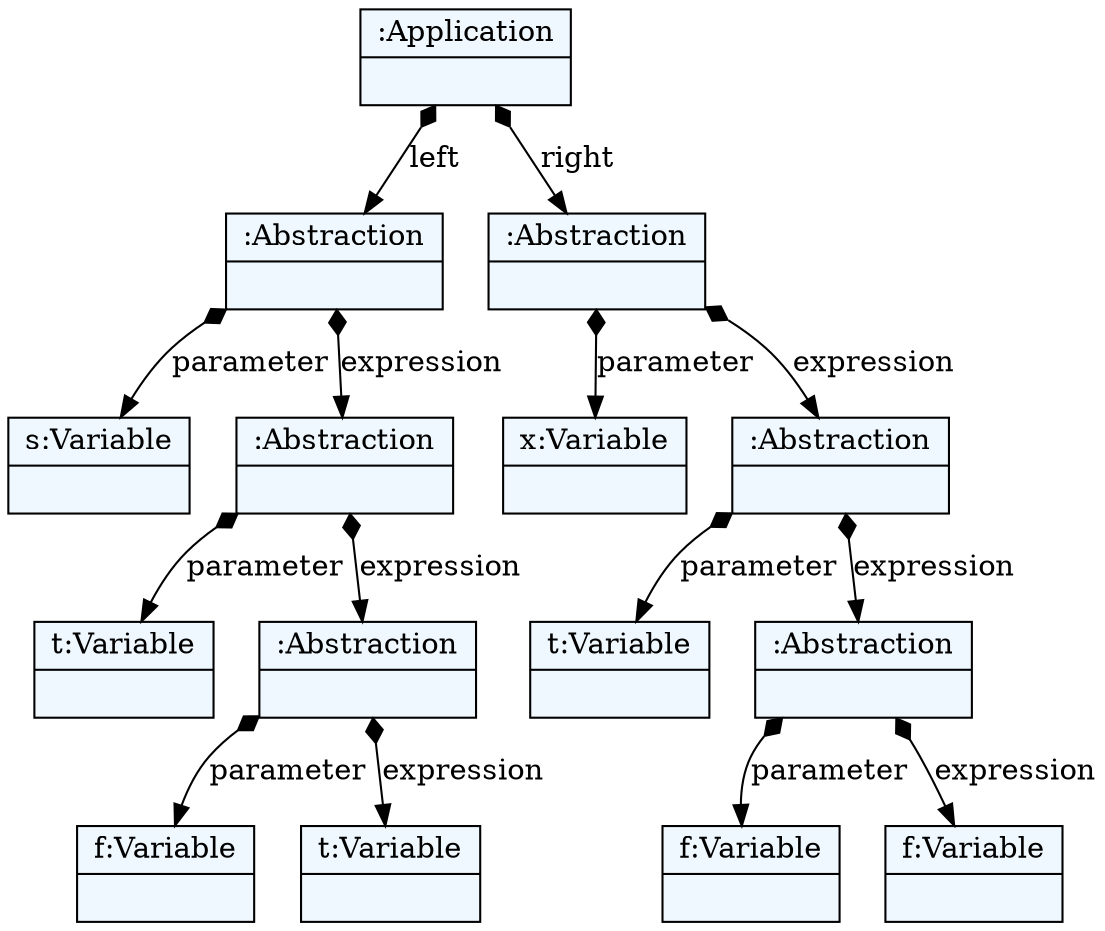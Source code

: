 
    digraph textX {
    fontname = "Bitstream Vera Sans"
    fontsize = 8
    node[
        shape=record,
        style=filled,
        fillcolor=aliceblue
    ]
    nodesep = 0.3
    edge[dir=black,arrowtail=empty]


1953380974112 -> 1953380974160 [label="left" arrowtail=diamond dir=both]
1953380974160 -> 1953380794432 [label="parameter" arrowtail=diamond dir=both]
1953380794432[label="{s:Variable|}"]
1953380974160 -> 1953379349408 [label="expression" arrowtail=diamond dir=both]
1953379349408 -> 1953379351760 [label="parameter" arrowtail=diamond dir=both]
1953379351760[label="{t:Variable|}"]
1953379349408 -> 1953379352144 [label="expression" arrowtail=diamond dir=both]
1953379352144 -> 1953379349312 [label="parameter" arrowtail=diamond dir=both]
1953379349312[label="{f:Variable|}"]
1953379352144 -> 1953379352240 [label="expression" arrowtail=diamond dir=both]
1953379352240[label="{t:Variable|}"]
1953379352144[label="{:Abstraction|}"]
1953379349408[label="{:Abstraction|}"]
1953380974160[label="{:Abstraction|}"]
1953380974112 -> 1953380804224 [label="right" arrowtail=diamond dir=both]
1953380804224 -> 1953380804272 [label="parameter" arrowtail=diamond dir=both]
1953380804272[label="{x:Variable|}"]
1953380804224 -> 1953380794480 [label="expression" arrowtail=diamond dir=both]
1953380794480 -> 1953380843728 [label="parameter" arrowtail=diamond dir=both]
1953380843728[label="{t:Variable|}"]
1953380794480 -> 1953380844304 [label="expression" arrowtail=diamond dir=both]
1953380844304 -> 1953380844352 [label="parameter" arrowtail=diamond dir=both]
1953380844352[label="{f:Variable|}"]
1953380844304 -> 1953380843632 [label="expression" arrowtail=diamond dir=both]
1953380843632[label="{f:Variable|}"]
1953380844304[label="{:Abstraction|}"]
1953380794480[label="{:Abstraction|}"]
1953380804224[label="{:Abstraction|}"]
1953380974112[label="{:Application|}"]

}
